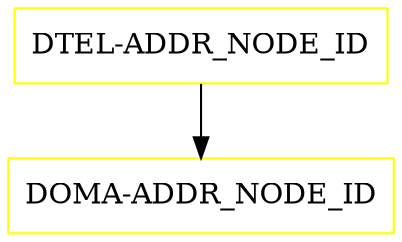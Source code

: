 digraph G {
  "DTEL-ADDR_NODE_ID" [shape=box,color=yellow];
  "DOMA-ADDR_NODE_ID" [shape=box,color=yellow,URL="./DOMA_ADDR_NODE_ID.html"];
  "DTEL-ADDR_NODE_ID" -> "DOMA-ADDR_NODE_ID";
}

